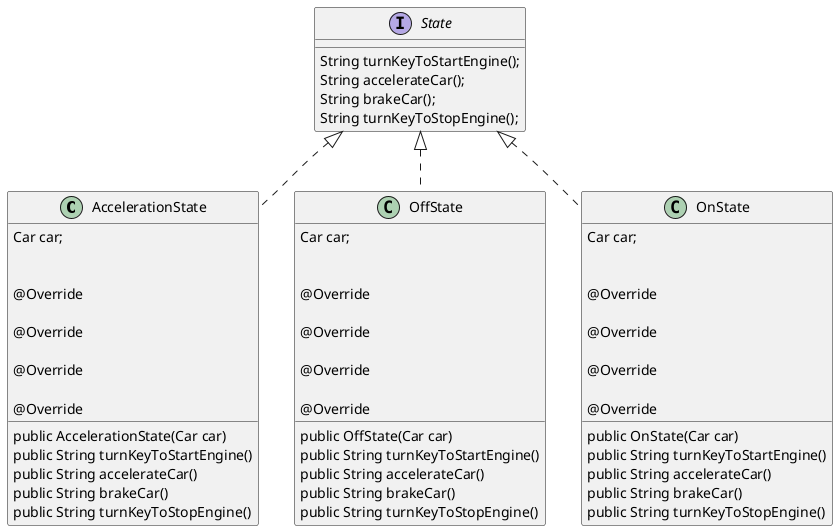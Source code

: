 @startuml

class AccelerationState implements State {
    Car car;

    public AccelerationState(Car car)

    @Override
    public String turnKeyToStartEngine()

    @Override
    public String accelerateCar()

    @Override
    public String brakeCar()

    @Override
    public String turnKeyToStopEngine()
}

class OffState implements State{
    Car car;

    public OffState(Car car)

    @Override
    public String turnKeyToStartEngine()

    @Override
    public String accelerateCar()

    @Override
    public String brakeCar()

    @Override
    public String turnKeyToStopEngine()
}

class OnState implements State {
    Car car;

    public OnState(Car car)

    @Override
    public String turnKeyToStartEngine()

    @Override
    public String accelerateCar()

    @Override
    public String brakeCar()

    @Override
    public String turnKeyToStopEngine()
}

interface State {
    String turnKeyToStartEngine();
    String accelerateCar();
    String brakeCar();
    String turnKeyToStopEngine();
}

@enduml